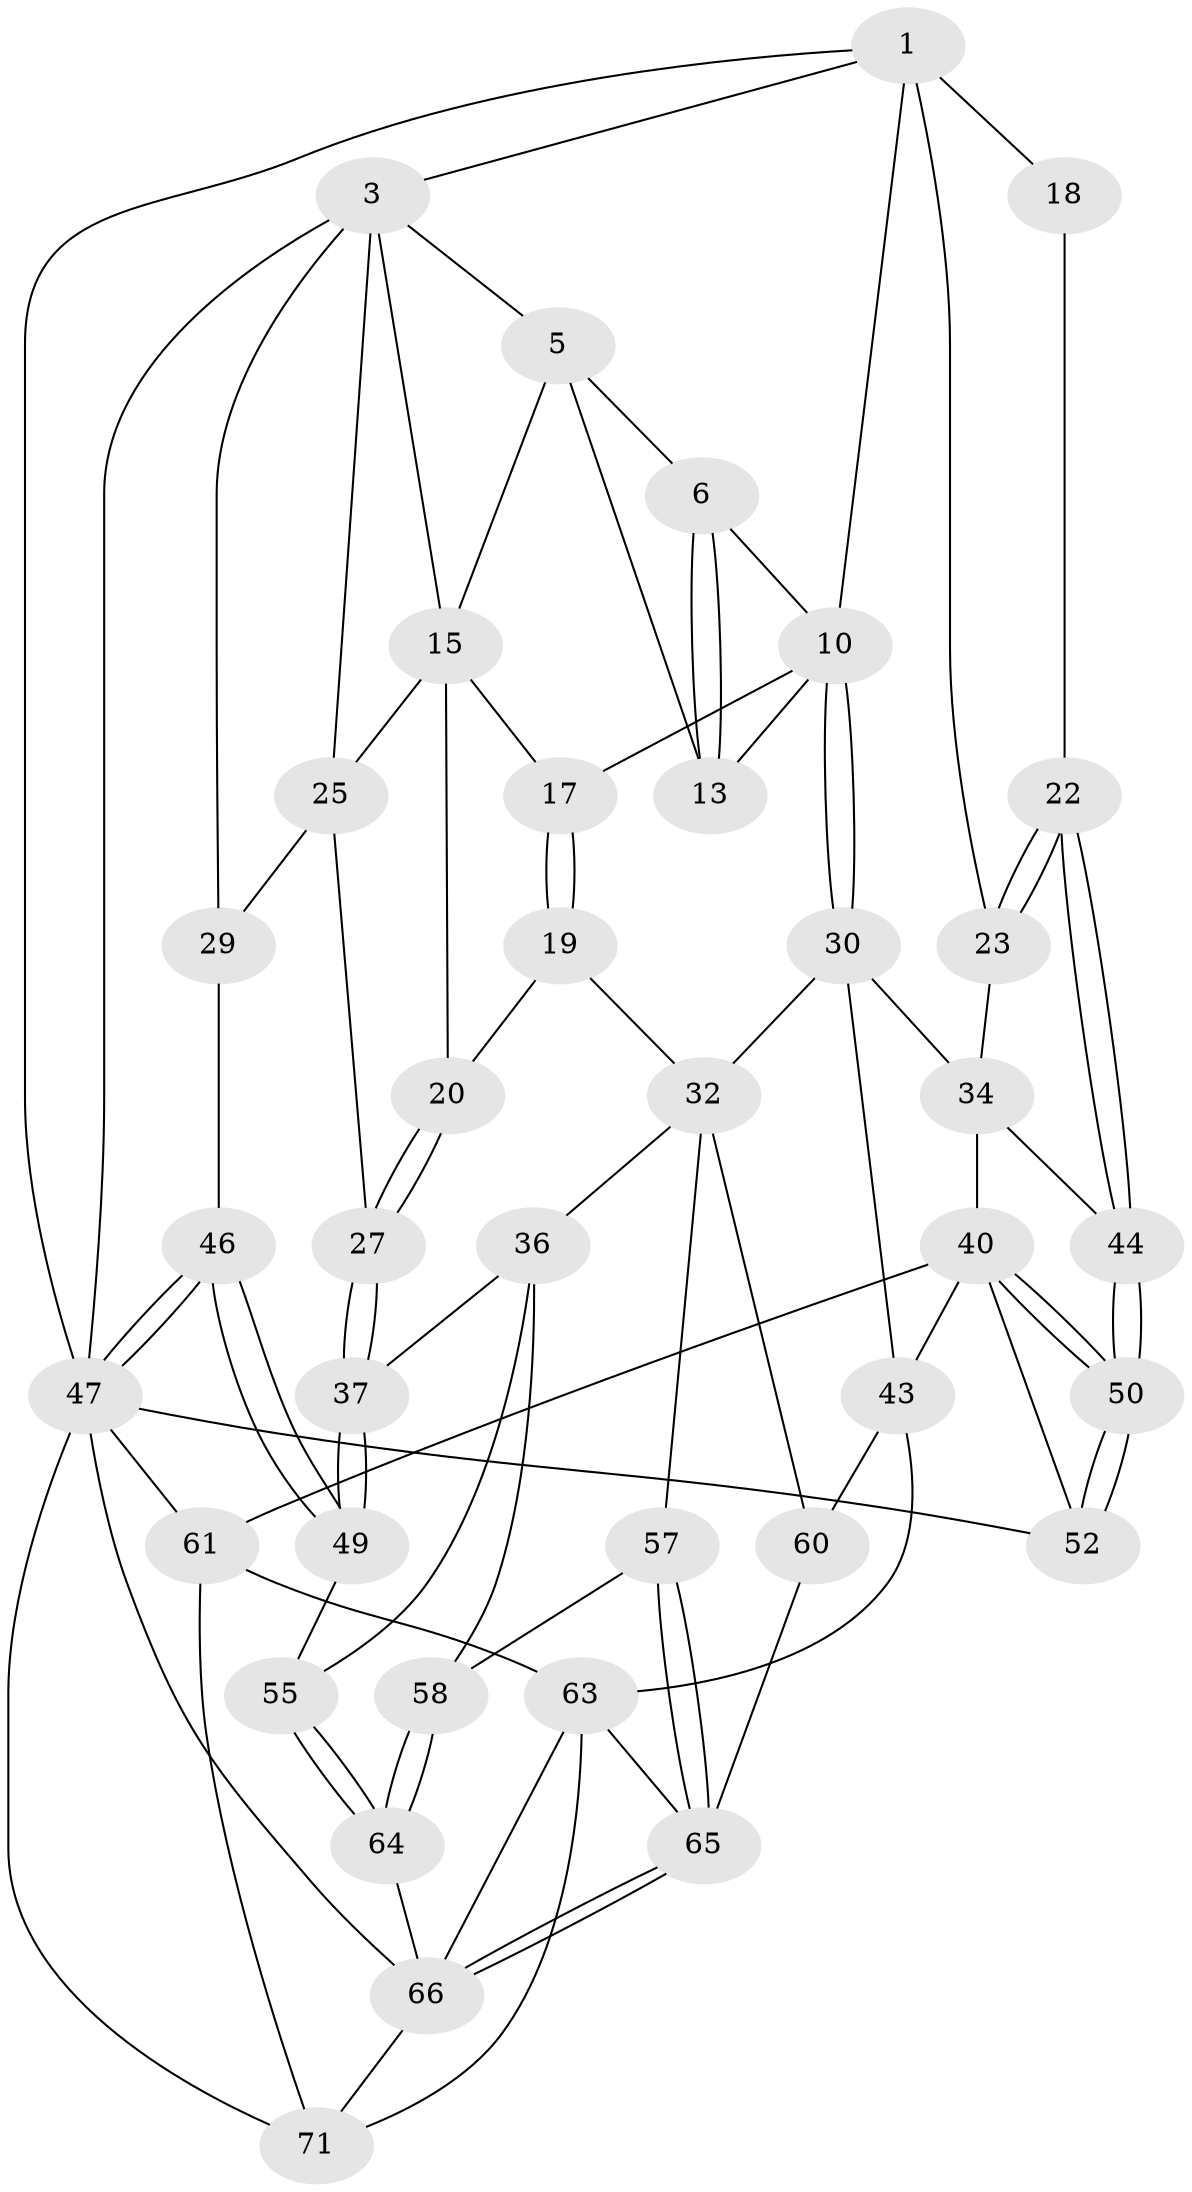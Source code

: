 // original degree distribution, {3: 0.02564102564102564, 6: 0.24358974358974358, 5: 0.46153846153846156, 4: 0.2692307692307692}
// Generated by graph-tools (version 1.1) at 2025/28/03/15/25 16:28:04]
// undirected, 39 vertices, 90 edges
graph export_dot {
graph [start="1"]
  node [color=gray90,style=filled];
  1 [pos="+0.8205678610198163+0",super="+8+2"];
  3 [pos="+0+0",super="+24+4"];
  5 [pos="+0.3521460271756819+0",super="+14"];
  6 [pos="+0.39220182853061336+0",super="+7"];
  10 [pos="+0.6023042564088399+0.1993644182580699",super="+11"];
  13 [pos="+0.4463996976193009+0.06652244937513654"];
  15 [pos="+0.20997230615958734+0.17537158251920273",super="+16+21"];
  17 [pos="+0.3886550899868298+0.20717731237606246"];
  18 [pos="+1+0.20084292467914322"];
  19 [pos="+0.37132523032779285+0.3069802716674963"];
  20 [pos="+0.223891729044297+0.33438807730698533"];
  22 [pos="+1+0.22216023751298203"];
  23 [pos="+0.8469512353686411+0.3364286246946909"];
  25 [pos="+0.04744463409310874+0.2876741484880093",super="+26"];
  27 [pos="+0.2001654676471615+0.4472924458172429"];
  29 [pos="+0.03762081516010959+0.4100317853798117",super="+45"];
  30 [pos="+0.6017484301452806+0.21479494159559803",super="+31"];
  32 [pos="+0.5515708310141796+0.4545298256957216",super="+33+56"];
  34 [pos="+0.8413293526610188+0.3582674257742221",super="+35+39"];
  36 [pos="+0.25544232175542164+0.4900046712379594",super="+54"];
  37 [pos="+0.20084108034622034+0.4486850366216256"];
  40 [pos="+0.8725867953127655+0.4469891758029009",super="+41"];
  43 [pos="+0.6655991813823896+0.5378221613768167",super="+59"];
  44 [pos="+1+0.3800044011157272"];
  46 [pos="+0+0.6760117997338145"];
  47 [pos="+0+1",super="+48"];
  49 [pos="+0+0.6432690420103157"];
  50 [pos="+1+0.5759426239565503"];
  52 [pos="+1+0.6114987295673747"];
  55 [pos="+0.163313909430953+0.671647953878906"];
  57 [pos="+0.3974493043008708+0.6574632425652465"];
  58 [pos="+0.38698232829828166+0.6540925295342943"];
  60 [pos="+0.48117330703621447+0.7012022887528992"];
  61 [pos="+0.9502913054422518+0.675682620684649",super="+70+62"];
  63 [pos="+0.6792190121383384+0.8084195207560217",super="+72"];
  64 [pos="+0.21727602891227552+0.7457047449670146"];
  65 [pos="+0.3579455394890689+0.831083618043101",super="+69"];
  66 [pos="+0.31387751814622794+0.8796291774075687",super="+67"];
  71 [pos="+0.7321608604118965+0.8877468545499081",super="+76"];
  1 -- 18 [weight=2];
  1 -- 10;
  1 -- 23;
  1 -- 3;
  1 -- 47;
  3 -- 25;
  3 -- 47;
  3 -- 29;
  3 -- 5;
  3 -- 15;
  5 -- 6;
  5 -- 13;
  5 -- 15;
  6 -- 13;
  6 -- 13;
  6 -- 10;
  10 -- 30;
  10 -- 30;
  10 -- 17;
  10 -- 13;
  15 -- 17;
  15 -- 20;
  15 -- 25;
  17 -- 19;
  17 -- 19;
  18 -- 22;
  19 -- 20;
  19 -- 32;
  20 -- 27;
  20 -- 27;
  22 -- 23;
  22 -- 23;
  22 -- 44;
  22 -- 44;
  23 -- 34;
  25 -- 29 [weight=2];
  25 -- 27;
  27 -- 37;
  27 -- 37;
  29 -- 46;
  30 -- 32;
  30 -- 43;
  30 -- 34 [weight=2];
  32 -- 36;
  32 -- 57;
  32 -- 60;
  34 -- 40;
  34 -- 44;
  36 -- 37;
  36 -- 58;
  36 -- 55;
  37 -- 49;
  37 -- 49;
  40 -- 50;
  40 -- 50;
  40 -- 43;
  40 -- 52;
  40 -- 61 [weight=2];
  43 -- 60;
  43 -- 63;
  44 -- 50;
  44 -- 50;
  46 -- 47;
  46 -- 47;
  46 -- 49;
  46 -- 49;
  47 -- 52;
  47 -- 61;
  47 -- 71;
  47 -- 66;
  49 -- 55;
  50 -- 52;
  50 -- 52;
  55 -- 64;
  55 -- 64;
  57 -- 58;
  57 -- 65;
  57 -- 65;
  58 -- 64;
  58 -- 64;
  60 -- 65;
  61 -- 71 [weight=2];
  61 -- 63;
  63 -- 66;
  63 -- 71 [weight=2];
  63 -- 65;
  64 -- 66;
  65 -- 66;
  65 -- 66;
  66 -- 71;
}
